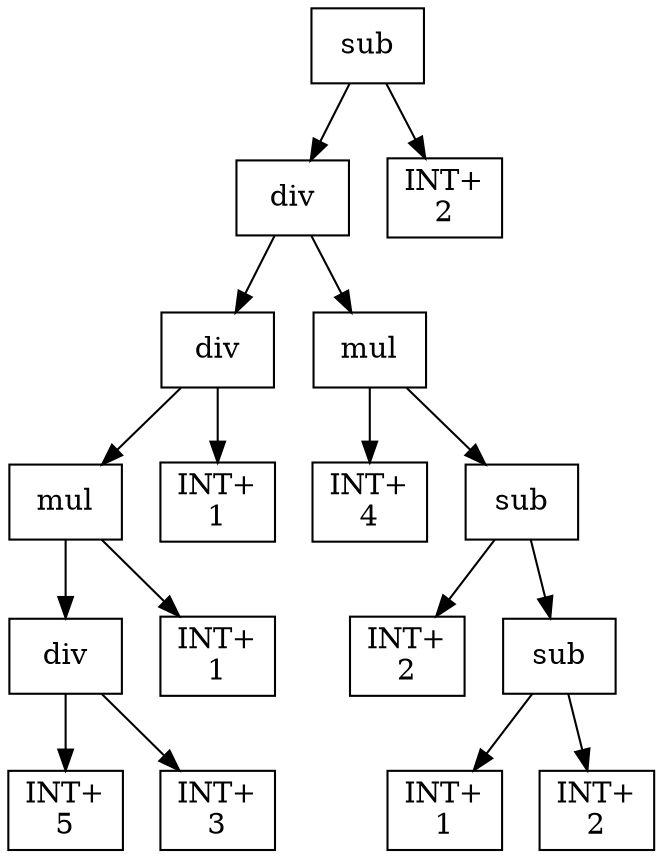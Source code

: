 digraph expr {
  node [shape=box];
  n1 [label="sub"];
  n2 [label="div"];
  n3 [label="div"];
  n4 [label="mul"];
  n5 [label="div"];
  n6 [label="INT+\n5"];
  n7 [label="INT+\n3"];
  n5 -> n6;
  n5 -> n7;
  n8 [label="INT+\n1"];
  n4 -> n5;
  n4 -> n8;
  n9 [label="INT+\n1"];
  n3 -> n4;
  n3 -> n9;
  n10 [label="mul"];
  n11 [label="INT+\n4"];
  n12 [label="sub"];
  n13 [label="INT+\n2"];
  n14 [label="sub"];
  n15 [label="INT+\n1"];
  n16 [label="INT+\n2"];
  n14 -> n15;
  n14 -> n16;
  n12 -> n13;
  n12 -> n14;
  n10 -> n11;
  n10 -> n12;
  n2 -> n3;
  n2 -> n10;
  n17 [label="INT+\n2"];
  n1 -> n2;
  n1 -> n17;
}